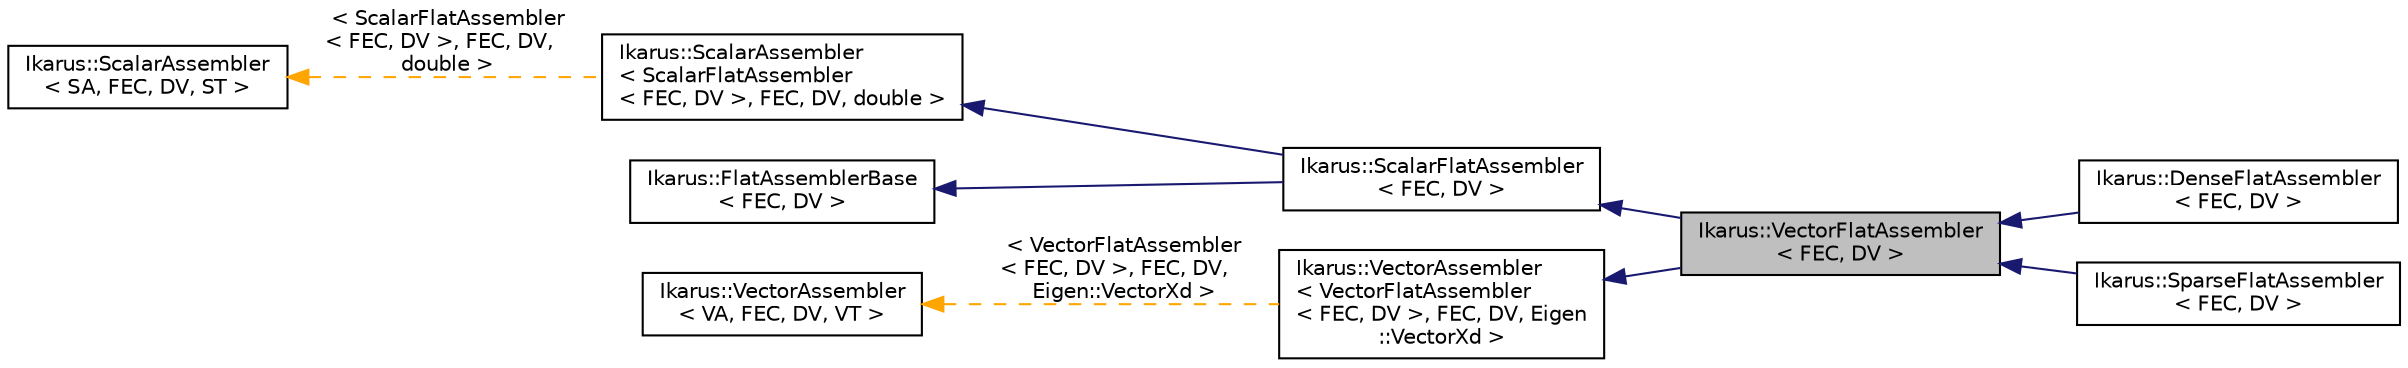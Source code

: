 digraph "Ikarus::VectorFlatAssembler&lt; FEC, DV &gt;"
{
 // LATEX_PDF_SIZE
  edge [fontname="Helvetica",fontsize="10",labelfontname="Helvetica",labelfontsize="10"];
  node [fontname="Helvetica",fontsize="10",shape=record];
  rankdir="LR";
  Node1 [label="Ikarus::VectorFlatAssembler\l\< FEC, DV \>",height=0.2,width=0.4,color="black", fillcolor="grey75", style="filled", fontcolor="black",tooltip="VectorFlatAssembler assembles vector quantities using a flat basis Indexing strategy."];
  Node2 -> Node1 [dir="back",color="midnightblue",fontsize="10",style="solid",fontname="Helvetica"];
  Node2 [label="Ikarus::ScalarFlatAssembler\l\< FEC, DV \>",height=0.2,width=0.4,color="black", fillcolor="white", style="filled",URL="$a01256.html",tooltip="ScalarFlatAssembler assembles scalar quantities."];
  Node3 -> Node2 [dir="back",color="midnightblue",fontsize="10",style="solid",fontname="Helvetica"];
  Node3 [label="Ikarus::ScalarAssembler\l\< ScalarFlatAssembler\l\< FEC, DV \>, FEC, DV, double \>",height=0.2,width=0.4,color="black", fillcolor="white", style="filled",URL="$a01244.html",tooltip=" "];
  Node4 -> Node3 [dir="back",color="orange",fontsize="10",style="dashed",label=" \< ScalarFlatAssembler\l\< FEC, DV \>, FEC, DV,\l double \>" ,fontname="Helvetica"];
  Node4 [label="Ikarus::ScalarAssembler\l\< SA, FEC, DV, ST \>",height=0.2,width=0.4,color="black", fillcolor="white", style="filled",URL="$a01244.html",tooltip="The ScalarAssembler provides an interface for an assembler that assembles scalar quantities."];
  Node5 -> Node2 [dir="back",color="midnightblue",fontsize="10",style="solid",fontname="Helvetica"];
  Node5 [label="Ikarus::FlatAssemblerBase\l\< FEC, DV \>",height=0.2,width=0.4,color="black", fillcolor="white", style="filled",URL="$a01240.html",tooltip="The FlatAssemblerBase takes care of common subtasks done by flat assemblers."];
  Node6 -> Node1 [dir="back",color="midnightblue",fontsize="10",style="solid",fontname="Helvetica"];
  Node6 [label="Ikarus::VectorAssembler\l\< VectorFlatAssembler\l\< FEC, DV \>, FEC, DV, Eigen\l::VectorXd \>",height=0.2,width=0.4,color="black", fillcolor="white", style="filled",URL="$a01248.html",tooltip=" "];
  Node7 -> Node6 [dir="back",color="orange",fontsize="10",style="dashed",label=" \< VectorFlatAssembler\l\< FEC, DV \>, FEC, DV,\l Eigen::VectorXd \>" ,fontname="Helvetica"];
  Node7 [label="Ikarus::VectorAssembler\l\< VA, FEC, DV, VT \>",height=0.2,width=0.4,color="black", fillcolor="white", style="filled",URL="$a01248.html",tooltip="The VectorAssembler provides an interface for an assembler that assembles vector quantities."];
  Node1 -> Node8 [dir="back",color="midnightblue",fontsize="10",style="solid",fontname="Helvetica"];
  Node8 [label="Ikarus::DenseFlatAssembler\l\< FEC, DV \>",height=0.2,width=0.4,color="black", fillcolor="white", style="filled",URL="$a01268.html",tooltip="DenseFlatAssembler assembles matrix quantities using a flat basis Indexing strategy...."];
  Node1 -> Node9 [dir="back",color="midnightblue",fontsize="10",style="solid",fontname="Helvetica"];
  Node9 [label="Ikarus::SparseFlatAssembler\l\< FEC, DV \>",height=0.2,width=0.4,color="black", fillcolor="white", style="filled",URL="$a01264.html",tooltip="SparseFlatAssembler assembles matrix quantities using a flat basis Indexing strategy...."];
}
